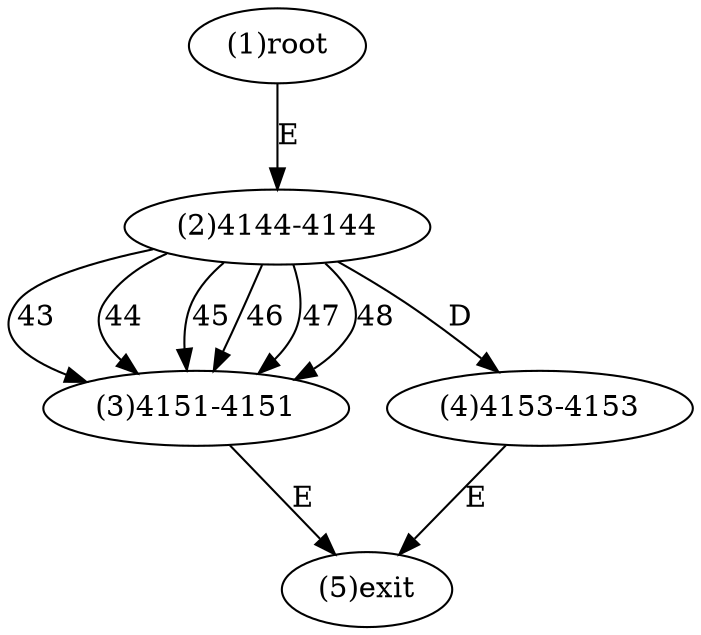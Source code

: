 digraph "" { 
1[ label="(1)root"];
2[ label="(2)4144-4144"];
3[ label="(3)4151-4151"];
4[ label="(4)4153-4153"];
5[ label="(5)exit"];
1->2[ label="E"];
2->3[ label="43"];
2->3[ label="44"];
2->3[ label="45"];
2->3[ label="46"];
2->3[ label="47"];
2->3[ label="48"];
2->4[ label="D"];
3->5[ label="E"];
4->5[ label="E"];
}